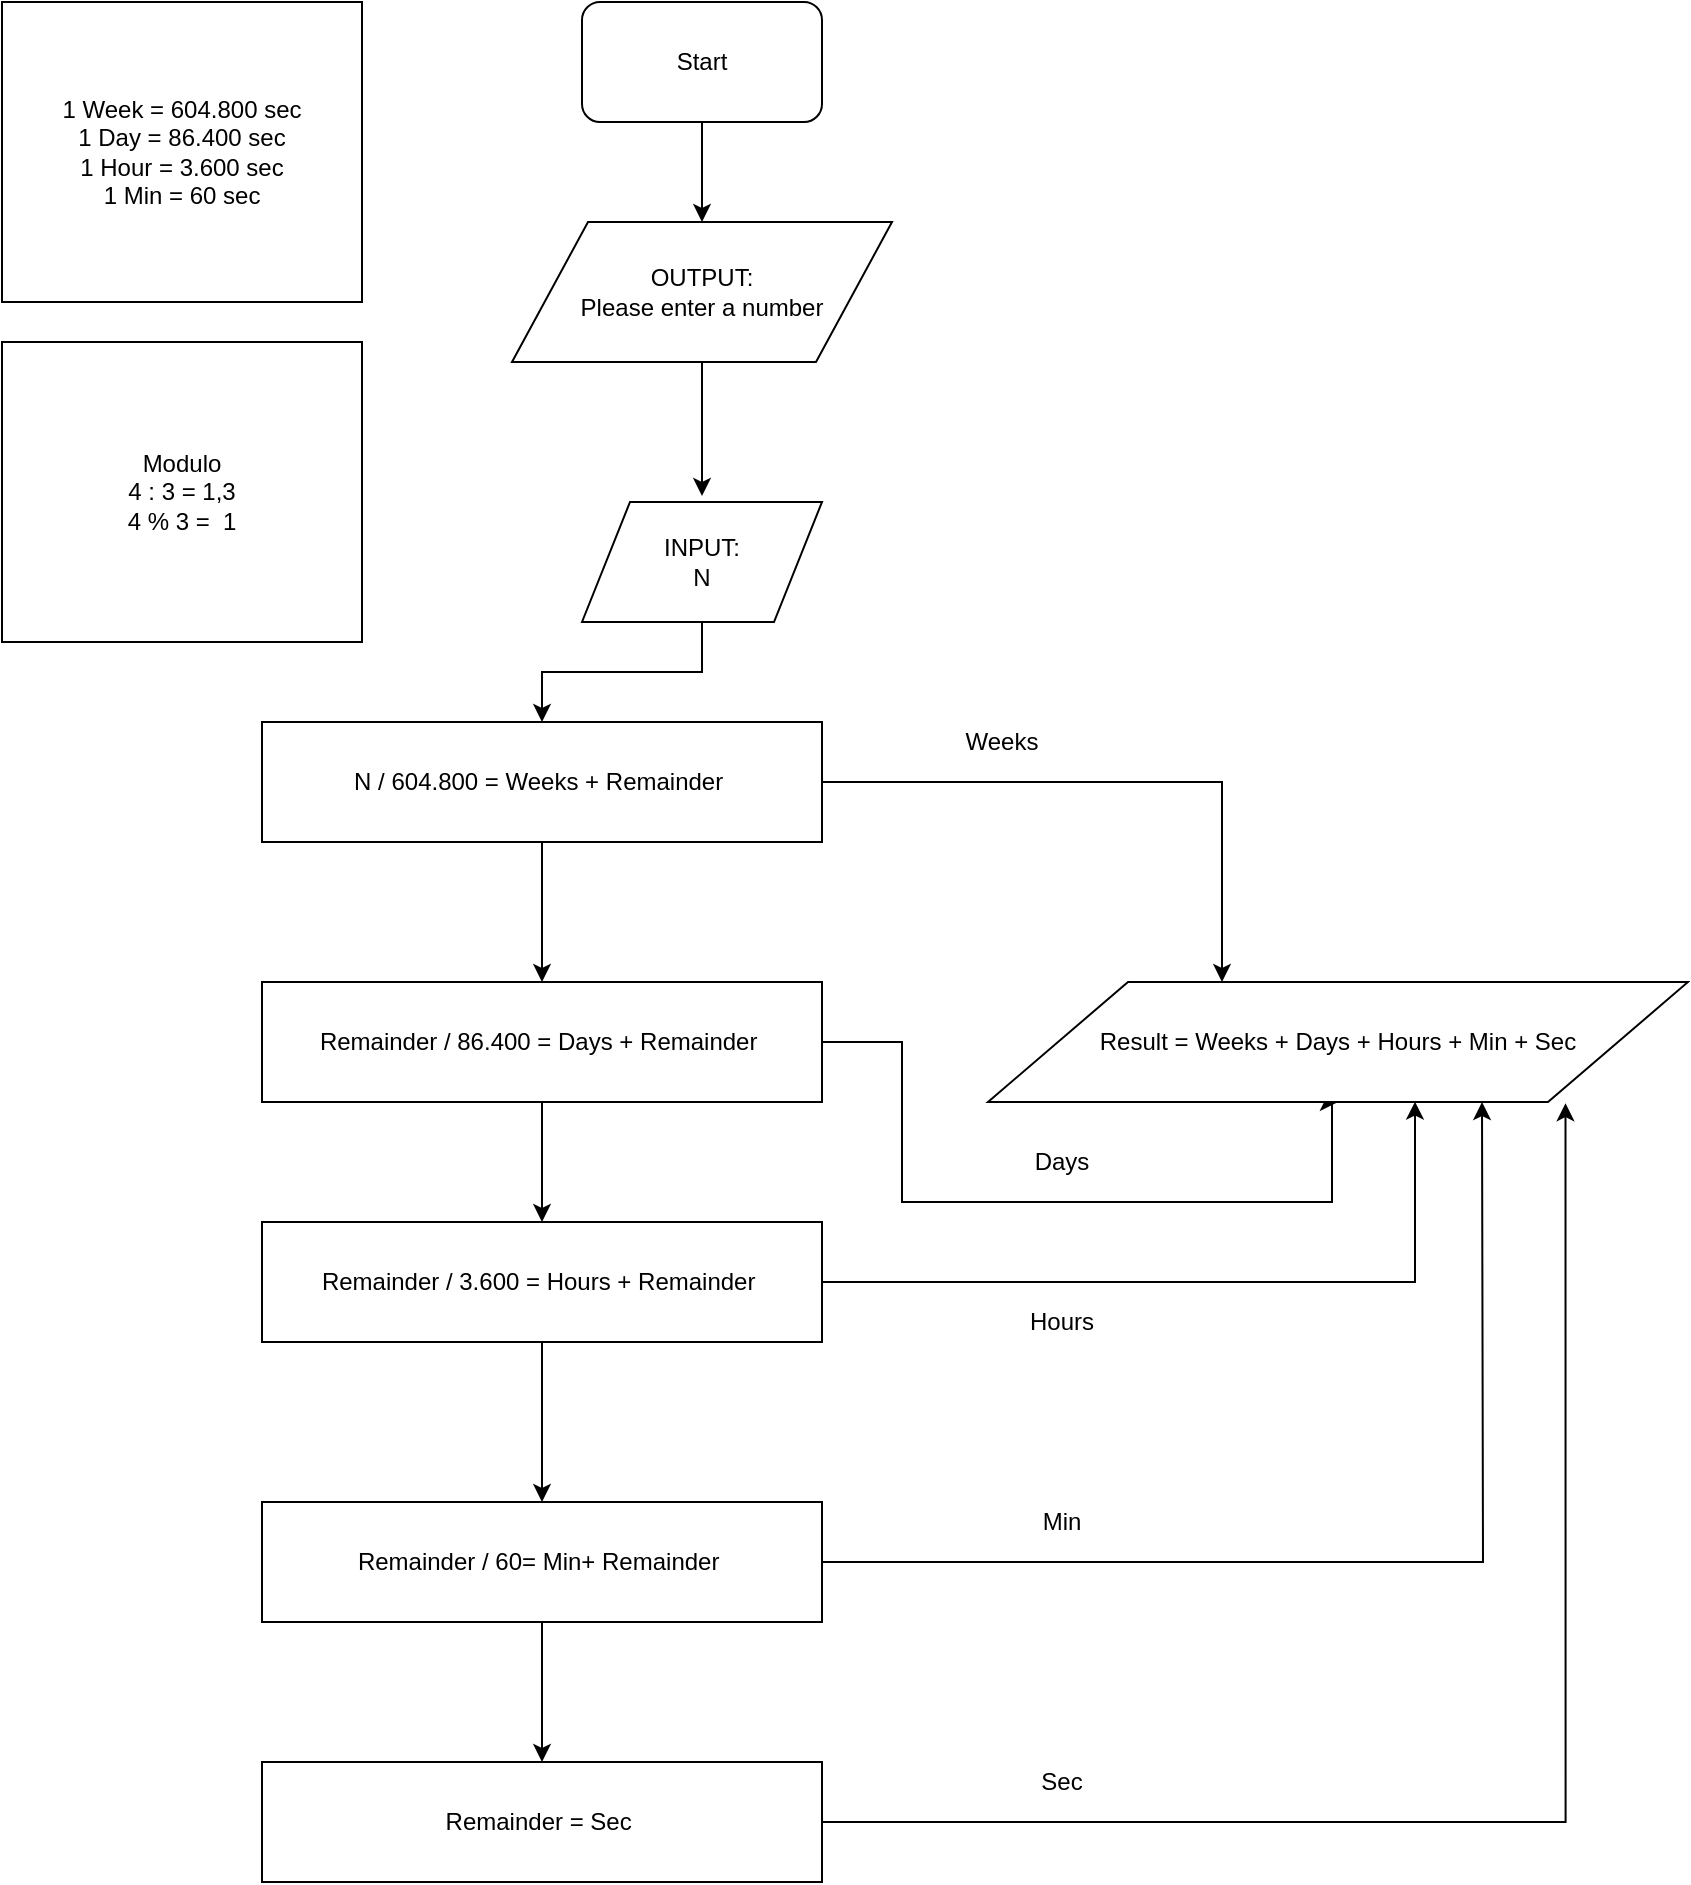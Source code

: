 <mxfile version="13.3.1" type="device"><diagram id="XXINxOlAdQzc1QsZ2bV1" name="Page-1"><mxGraphModel dx="1024" dy="592" grid="1" gridSize="10" guides="1" tooltips="1" connect="1" arrows="1" fold="1" page="1" pageScale="1" pageWidth="827" pageHeight="1169" math="0" shadow="0"><root><mxCell id="0"/><mxCell id="1" parent="0"/><mxCell id="aKYP1DAvCwiXvwejPGuA-4" style="edgeStyle=orthogonalEdgeStyle;rounded=0;orthogonalLoop=1;jettySize=auto;html=1;entryX=0.5;entryY=0;entryDx=0;entryDy=0;" parent="1" source="aKYP1DAvCwiXvwejPGuA-1" target="aKYP1DAvCwiXvwejPGuA-2" edge="1"><mxGeometry relative="1" as="geometry"/></mxCell><mxCell id="aKYP1DAvCwiXvwejPGuA-1" value="Start" style="rounded=1;whiteSpace=wrap;html=1;" parent="1" vertex="1"><mxGeometry x="320" y="80" width="120" height="60" as="geometry"/></mxCell><mxCell id="aKYP1DAvCwiXvwejPGuA-5" style="edgeStyle=orthogonalEdgeStyle;rounded=0;orthogonalLoop=1;jettySize=auto;html=1;" parent="1" source="aKYP1DAvCwiXvwejPGuA-2" edge="1"><mxGeometry relative="1" as="geometry"><mxPoint x="380" y="327" as="targetPoint"/></mxGeometry></mxCell><mxCell id="aKYP1DAvCwiXvwejPGuA-2" value="OUTPUT: &lt;br&gt;Please enter a number" style="shape=parallelogram;perimeter=parallelogramPerimeter;whiteSpace=wrap;html=1;" parent="1" vertex="1"><mxGeometry x="285" y="190" width="190" height="70" as="geometry"/></mxCell><mxCell id="aKYP1DAvCwiXvwejPGuA-14" style="edgeStyle=orthogonalEdgeStyle;rounded=0;orthogonalLoop=1;jettySize=auto;html=1;" parent="1" source="aKYP1DAvCwiXvwejPGuA-3" target="aKYP1DAvCwiXvwejPGuA-9" edge="1"><mxGeometry relative="1" as="geometry"/></mxCell><mxCell id="aKYP1DAvCwiXvwejPGuA-3" value="INPUT:&lt;br&gt;N" style="shape=parallelogram;perimeter=parallelogramPerimeter;whiteSpace=wrap;html=1;" parent="1" vertex="1"><mxGeometry x="320" y="330" width="120" height="60" as="geometry"/></mxCell><mxCell id="aKYP1DAvCwiXvwejPGuA-7" value="1 Week = 604.800 sec&lt;br&gt;1 Day = 86.400 sec&lt;br&gt;1 Hour = 3.600 sec&lt;br&gt;1 Min = 60 sec" style="rounded=0;whiteSpace=wrap;html=1;" parent="1" vertex="1"><mxGeometry x="30" y="80" width="180" height="150" as="geometry"/></mxCell><mxCell id="aKYP1DAvCwiXvwejPGuA-18" style="edgeStyle=orthogonalEdgeStyle;rounded=0;orthogonalLoop=1;jettySize=auto;html=1;entryX=0.5;entryY=0;entryDx=0;entryDy=0;" parent="1" source="aKYP1DAvCwiXvwejPGuA-9" target="aKYP1DAvCwiXvwejPGuA-10" edge="1"><mxGeometry relative="1" as="geometry"/></mxCell><mxCell id="aKYP1DAvCwiXvwejPGuA-22" style="edgeStyle=orthogonalEdgeStyle;rounded=0;orthogonalLoop=1;jettySize=auto;html=1;" parent="1" source="aKYP1DAvCwiXvwejPGuA-9" target="z1SyuUvgm27BfSxWhtO8-1" edge="1"><mxGeometry relative="1" as="geometry"><mxPoint x="585" y="570" as="targetPoint"/><Array as="points"><mxPoint x="640" y="470"/></Array></mxGeometry></mxCell><mxCell id="aKYP1DAvCwiXvwejPGuA-9" value="N / 604.800 = Weeks + Remainder&amp;nbsp;" style="rounded=0;whiteSpace=wrap;html=1;" parent="1" vertex="1"><mxGeometry x="160" y="440" width="280" height="60" as="geometry"/></mxCell><mxCell id="aKYP1DAvCwiXvwejPGuA-19" style="edgeStyle=orthogonalEdgeStyle;rounded=0;orthogonalLoop=1;jettySize=auto;html=1;entryX=0.5;entryY=0;entryDx=0;entryDy=0;" parent="1" source="aKYP1DAvCwiXvwejPGuA-10" target="aKYP1DAvCwiXvwejPGuA-11" edge="1"><mxGeometry relative="1" as="geometry"/></mxCell><mxCell id="z1SyuUvgm27BfSxWhtO8-2" style="edgeStyle=orthogonalEdgeStyle;rounded=0;orthogonalLoop=1;jettySize=auto;html=1;entryX=0.5;entryY=1;entryDx=0;entryDy=0;" edge="1" parent="1" source="aKYP1DAvCwiXvwejPGuA-10" target="z1SyuUvgm27BfSxWhtO8-1"><mxGeometry relative="1" as="geometry"><Array as="points"><mxPoint x="480" y="600"/><mxPoint x="480" y="680"/><mxPoint x="695" y="680"/></Array></mxGeometry></mxCell><mxCell id="aKYP1DAvCwiXvwejPGuA-10" value="Remainder / 86.400 = Days + Remainder&amp;nbsp;" style="rounded=0;whiteSpace=wrap;html=1;" parent="1" vertex="1"><mxGeometry x="160" y="570" width="280" height="60" as="geometry"/></mxCell><mxCell id="aKYP1DAvCwiXvwejPGuA-20" style="edgeStyle=orthogonalEdgeStyle;rounded=0;orthogonalLoop=1;jettySize=auto;html=1;entryX=0.5;entryY=0;entryDx=0;entryDy=0;" parent="1" source="aKYP1DAvCwiXvwejPGuA-11" target="aKYP1DAvCwiXvwejPGuA-12" edge="1"><mxGeometry relative="1" as="geometry"/></mxCell><mxCell id="aKYP1DAvCwiXvwejPGuA-25" style="edgeStyle=orthogonalEdgeStyle;rounded=0;orthogonalLoop=1;jettySize=auto;html=1;entryX=0.61;entryY=0.997;entryDx=0;entryDy=0;entryPerimeter=0;" parent="1" source="aKYP1DAvCwiXvwejPGuA-11" target="z1SyuUvgm27BfSxWhtO8-1" edge="1"><mxGeometry relative="1" as="geometry"><mxPoint x="678.34" y="633.78" as="targetPoint"/></mxGeometry></mxCell><mxCell id="aKYP1DAvCwiXvwejPGuA-11" value="Remainder / 3.600 = Hours + Remainder&amp;nbsp;" style="rounded=0;whiteSpace=wrap;html=1;" parent="1" vertex="1"><mxGeometry x="160" y="690" width="280" height="60" as="geometry"/></mxCell><mxCell id="aKYP1DAvCwiXvwejPGuA-21" style="edgeStyle=orthogonalEdgeStyle;rounded=0;orthogonalLoop=1;jettySize=auto;html=1;entryX=0.5;entryY=0;entryDx=0;entryDy=0;" parent="1" source="aKYP1DAvCwiXvwejPGuA-12" target="aKYP1DAvCwiXvwejPGuA-13" edge="1"><mxGeometry relative="1" as="geometry"/></mxCell><mxCell id="aKYP1DAvCwiXvwejPGuA-24" style="edgeStyle=orthogonalEdgeStyle;rounded=0;orthogonalLoop=1;jettySize=auto;html=1;" parent="1" source="aKYP1DAvCwiXvwejPGuA-12" edge="1"><mxGeometry relative="1" as="geometry"><mxPoint x="770" y="630" as="targetPoint"/></mxGeometry></mxCell><mxCell id="aKYP1DAvCwiXvwejPGuA-12" value="Remainder / 60= Min+ Remainder&amp;nbsp;" style="rounded=0;whiteSpace=wrap;html=1;" parent="1" vertex="1"><mxGeometry x="160" y="830" width="280" height="60" as="geometry"/></mxCell><mxCell id="aKYP1DAvCwiXvwejPGuA-23" style="edgeStyle=orthogonalEdgeStyle;rounded=0;orthogonalLoop=1;jettySize=auto;html=1;entryX=0.825;entryY=1.01;entryDx=0;entryDy=0;entryPerimeter=0;" parent="1" source="aKYP1DAvCwiXvwejPGuA-13" target="z1SyuUvgm27BfSxWhtO8-1" edge="1"><mxGeometry relative="1" as="geometry"><mxPoint x="810" y="640" as="targetPoint"/></mxGeometry></mxCell><mxCell id="aKYP1DAvCwiXvwejPGuA-13" value="Remainder = Sec&amp;nbsp;" style="rounded=0;whiteSpace=wrap;html=1;" parent="1" vertex="1"><mxGeometry x="160" y="960" width="280" height="60" as="geometry"/></mxCell><mxCell id="aKYP1DAvCwiXvwejPGuA-27" value="Weeks" style="text;html=1;strokeColor=none;fillColor=none;align=center;verticalAlign=middle;whiteSpace=wrap;rounded=0;" parent="1" vertex="1"><mxGeometry x="510" y="440" width="40" height="20" as="geometry"/></mxCell><mxCell id="aKYP1DAvCwiXvwejPGuA-28" value="Days&lt;span style=&quot;color: rgba(0 , 0 , 0 , 0) ; font-family: monospace ; font-size: 0px&quot;&gt;%3CmxGraphModel%3E%3Croot%3E%3CmxCell%20id%3D%220%22%2F%3E%3CmxCell%20id%3D%221%22%20parent%3D%220%22%2F%3E%3CmxCell%20id%3D%222%22%20value%3D%22Weeks%22%20style%3D%22text%3Bhtml%3D1%3BstrokeColor%3Dnone%3BfillColor%3Dnone%3Balign%3Dcenter%3BverticalAlign%3Dmiddle%3BwhiteSpace%3Dwrap%3Brounded%3D0%3B%22%20vertex%3D%221%22%20parent%3D%221%22%3E%3CmxGeometry%20x%3D%22510%22%20y%3D%22440%22%20width%3D%2240%22%20height%3D%2220%22%20as%3D%22geometry%22%2F%3E%3C%2FmxCell%3E%3C%2Froot%3E%3C%2FmxGraphModel%3E&lt;/span&gt;" style="text;html=1;strokeColor=none;fillColor=none;align=center;verticalAlign=middle;whiteSpace=wrap;rounded=0;" parent="1" vertex="1"><mxGeometry x="540" y="650" width="40" height="20" as="geometry"/></mxCell><mxCell id="aKYP1DAvCwiXvwejPGuA-29" value="Hours" style="text;html=1;strokeColor=none;fillColor=none;align=center;verticalAlign=middle;whiteSpace=wrap;rounded=0;" parent="1" vertex="1"><mxGeometry x="540" y="730" width="40" height="20" as="geometry"/></mxCell><mxCell id="aKYP1DAvCwiXvwejPGuA-30" value="Min" style="text;html=1;strokeColor=none;fillColor=none;align=center;verticalAlign=middle;whiteSpace=wrap;rounded=0;" parent="1" vertex="1"><mxGeometry x="540" y="830" width="40" height="20" as="geometry"/></mxCell><mxCell id="aKYP1DAvCwiXvwejPGuA-31" value="Sec" style="text;html=1;strokeColor=none;fillColor=none;align=center;verticalAlign=middle;whiteSpace=wrap;rounded=0;" parent="1" vertex="1"><mxGeometry x="540" y="960" width="40" height="20" as="geometry"/></mxCell><mxCell id="aKYP1DAvCwiXvwejPGuA-32" value="Modulo&lt;br&gt;4 : 3 = 1,3&lt;br&gt;4 % 3 =&amp;nbsp; 1" style="rounded=0;whiteSpace=wrap;html=1;" parent="1" vertex="1"><mxGeometry x="30" y="250" width="180" height="150" as="geometry"/></mxCell><mxCell id="z1SyuUvgm27BfSxWhtO8-1" value="&lt;span&gt;Result = Weeks + Days + Hours + Min + Sec&lt;/span&gt;" style="shape=parallelogram;perimeter=parallelogramPerimeter;whiteSpace=wrap;html=1;" vertex="1" parent="1"><mxGeometry x="523" y="570" width="350" height="60" as="geometry"/></mxCell></root></mxGraphModel></diagram></mxfile>